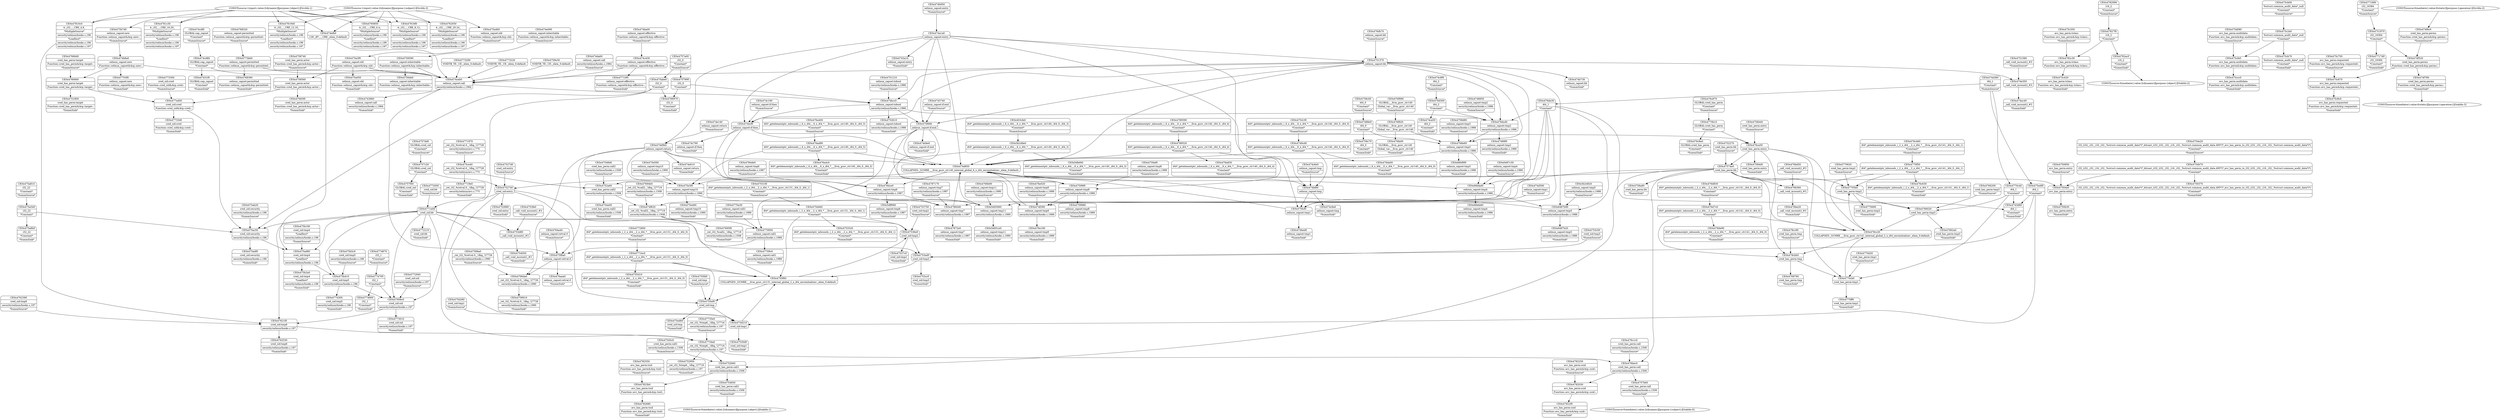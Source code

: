 digraph {
	CE0x4762530 [shape=record,shape=Mrecord,label="{CE0x4762530|cred_sid:tmp6|security/selinux/hooks.c,197|*SummSink*}"]
	CE0x4782250 [shape=record,shape=Mrecord,label="{CE0x4782250|avc_has_perm:ssid|Function::avc_has_perm&Arg::ssid::|*SummSource*}"]
	CE0x47709c0 [shape=record,shape=Mrecord,label="{CE0x47709c0|selinux_capset:call1|security/selinux/hooks.c,1989|*SummSink*}"]
	CE0x4752a60 [shape=record,shape=Mrecord,label="{CE0x4752a60|cred_has_perm:call2|security/selinux/hooks.c,1508}"]
	CE0x4771970 [shape=record,shape=Mrecord,label="{CE0x4771970|_ret_i32_%retval.0,_!dbg_!27728|security/selinux/avc.c,775|*SummSource*}"]
	CE0x478a830 [shape=record,shape=Mrecord,label="{CE0x478a830|i64*_getelementptr_inbounds_(_6_x_i64_,_6_x_i64_*___llvm_gcov_ctr140,_i64_0,_i64_4)|*Constant*|*SummSink*}"]
	CE0x47872e0 [shape=record,shape=Mrecord,label="{CE0x47872e0|selinux_capset:tmp7|security/selinux/hooks.c,1987|*SummSink*}"]
	CE0x4770b10 [shape=record,shape=Mrecord,label="{CE0x4770b10|GLOBAL:cred_has_perm|*Constant*}"]
	CE0x4770d20 [shape=record,shape=Mrecord,label="{CE0x4770d20|cred_has_perm:tmp1|*SummSource*}"]
	CE0x474b8a0 [shape=record,shape=Mrecord,label="{CE0x474b8a0|selinux_capset:new|Function::selinux_capset&Arg::new::}"]
	CE0x47504e0 [shape=record,shape=Mrecord,label="{CE0x47504e0|avc_has_perm:entry}"]
	CE0x4771bc0 [shape=record,shape=Mrecord,label="{CE0x4771bc0|i64*_getelementptr_inbounds_(_2_x_i64_,_2_x_i64_*___llvm_gcov_ctr131,_i64_0,_i64_0)|*Constant*}"]
	CE0x4751800 [shape=record,shape=Mrecord,label="{CE0x4751800|cred_has_perm:target|Function::cred_has_perm&Arg::target::|*SummSink*}"]
	CE0x47665f0 [shape=record,shape=Mrecord,label="{CE0x47665f0|cred_has_perm:actor|Function::cred_has_perm&Arg::actor::|*SummSink*}"]
	CE0x4773290 [shape=record,shape=Mrecord,label="{CE0x4773290|VOIDTB_TE:_CE:_elem_0:default:}"]
	"CONST[source:0(mediator),value:2(dynamic)][purpose:{subject}][SnkIdx:0]"
	CE0x4758a80 [shape=record,shape=Mrecord,label="{CE0x4758a80|cred_has_perm:bb|*SummSink*}"]
	CE0x474f620 [shape=record,shape=Mrecord,label="{CE0x474f620|_ret_i32_%call2,_!dbg_!27719|security/selinux/hooks.c,1508}"]
	CE0x47584d0 [shape=record,shape=Mrecord,label="{CE0x47584d0|cred_has_perm:entry|*SummSink*}"]
	"CONST[source:1(input),value:2(dynamic)][purpose:{subject}][SrcIdx:3]"
	CE0x47827f0 [shape=record,shape=Mrecord,label="{CE0x47827f0|i16_2|*Constant*}"]
	CE0x4768e60 [shape=record,shape=Mrecord,label="{CE0x4768e60|selinux_capset:tmp3|security/selinux/hooks.c,1986}"]
	CE0x478de90 [shape=record,shape=Mrecord,label="{CE0x478de90|i64*_getelementptr_inbounds_(_2_x_i64_,_2_x_i64_*___llvm_gcov_ctr141,_i64_0,_i64_0)|*Constant*|*SummSink*}"]
	CE0x4782030 [shape=record,shape=Mrecord,label="{CE0x4782030|avc_has_perm:ssid|Function::avc_has_perm&Arg::ssid::}"]
	CE0x475ed60 [shape=record,shape=Mrecord,label="{CE0x475ed60|cred_sid:tmp|*SummSink*}"]
	CE0x475ccc0 [shape=record,shape=Mrecord,label="{CE0x475ccc0|avc_has_perm:auditdata|Function::avc_has_perm&Arg::auditdata::|*SummSink*}"]
	CE0x4774300 [shape=record,shape=Mrecord,label="{CE0x4774300|cred_sid:tmp5|security/selinux/hooks.c,196|*SummSink*}"]
	CE0x4768320 [shape=record,shape=Mrecord,label="{CE0x4768320|selinux_capset:permitted|Function::selinux_capset&Arg::permitted::|*SummSource*}"]
	CE0x474c790 [shape=record,shape=Mrecord,label="{CE0x474c790|selinux_capset:if.then|*SummSink*}"]
	CE0x476db70 [shape=record,shape=Mrecord,label="{CE0x476db70|selinux_capset:bb|*SummSource*}"]
	CE0x474d850 [shape=record,shape=Mrecord,label="{CE0x474d850|COLLAPSED:_GCMRE___llvm_gcov_ctr140_internal_global_6_x_i64_zeroinitializer:_elem_0:default:}"]
	CE0x475e560 [shape=record,shape=Mrecord,label="{CE0x475e560|selinux_capset:tmp10|security/selinux/hooks.c,1990|*SummSource*}"]
	CE0x475e3f0 [shape=record,shape=Mrecord,label="{CE0x475e3f0|selinux_capset:tmp10|security/selinux/hooks.c,1990}"]
	CE0x47527d0 [shape=record,shape=Mrecord,label="{CE0x47527d0|cred_sid:entry|*SummSource*}"]
	CE0x5b24820 [shape=record,shape=Mrecord,label="{CE0x5b24820|selinux_capset:tmp5|security/selinux/hooks.c,1986|*SummSource*}"]
	CE0x474ca50 [shape=record,shape=Mrecord,label="{CE0x474ca50|i64_2|*Constant*|*SummSink*}"]
	CE0x4766200 [shape=record,shape=Mrecord,label="{CE0x4766200|cred_has_perm:tmp3|*SummSource*}"]
	CE0x66bfad0 [shape=record,shape=Mrecord,label="{CE0x66bfad0|selinux_capset:tmp4|security/selinux/hooks.c,1986}"]
	CE0x474c6e0 [shape=record,shape=Mrecord,label="{CE0x474c6e0|selinux_capset:tmp|*SummSource*}"]
	CE0x47488e0 [shape=record,shape=Mrecord,label="{CE0x47488e0|i64_0|*Constant*}"]
	CE0x475f8a0 [shape=record,shape=Mrecord,label="{CE0x475f8a0|selinux_capset:retval.0}"]
	CE0x66bfa60 [shape=record,shape=Mrecord,label="{CE0x66bfa60|selinux_capset:tmp4|security/selinux/hooks.c,1986|*SummSink*}"]
	CE0x4782550 [shape=record,shape=Mrecord,label="{CE0x4782550|avc_has_perm:tsid|Function::avc_has_perm&Arg::tsid::|*SummSource*}"]
	"CONST[source:0(mediator),value:2(dynamic)][purpose:{object}][SnkIdx:1]"
	CE0x47705b0 [shape=record,shape=Mrecord,label="{CE0x47705b0|cred_has_perm:tmp2}"]
	CE0x4768390 [shape=record,shape=Mrecord,label="{CE0x4768390|selinux_capset:permitted|Function::selinux_capset&Arg::permitted::|*SummSink*}"]
	CE0x476d830 [shape=record,shape=Mrecord,label="{CE0x476d830|i64*_getelementptr_inbounds_(_2_x_i64_,_2_x_i64_*___llvm_gcov_ctr141,_i64_0,_i64_0)|*Constant*|*SummSource*}"]
	CE0x4753cc0 [shape=record,shape=Mrecord,label="{CE0x4753cc0|cred_sid:tmp3|*SummSink*}"]
	CE0x4771e00 [shape=record,shape=Mrecord,label="{CE0x4771e00|cred_sid:bb}"]
	CE0x4743a10 [shape=record,shape=Mrecord,label="{CE0x4743a10|selinux_capset:entry|*SummSink*}"]
	CE0x475a8b0 [shape=record,shape=Mrecord,label="{CE0x475a8b0|i32_22|*Constant*|*SummSink*}"]
	CE0x4782ac0 [shape=record,shape=Mrecord,label="{CE0x4782ac0|i16_2|*Constant*|*SummSink*}"]
	CE0x475c750 [shape=record,shape=Mrecord,label="{CE0x475c750|avc_has_perm:requested|Function::avc_has_perm&Arg::requested::|*SummSource*}"]
	CE0x47536e0 [shape=record,shape=Mrecord,label="{CE0x47536e0|cred_sid:tmp2}"]
	CE0x4748950 [shape=record,shape=Mrecord,label="{CE0x4748950|selinux_capset:tmp2|security/selinux/hooks.c,1986|*SummSource*}"]
	CE0x47694b0 [shape=record,shape=Mrecord,label="{CE0x47694b0|_ret_i32_%call2,_!dbg_!27719|security/selinux/hooks.c,1508|*SummSource*}"]
	CE0x474c190 [shape=record,shape=Mrecord,label="{CE0x474c190|selinux_capset:if.then|*SummSource*}"]
	CE0x47823b0 [shape=record,shape=Mrecord,label="{CE0x47823b0|avc_has_perm:tsid|Function::avc_has_perm&Arg::tsid::}"]
	CE0x4782680 [shape=record,shape=Mrecord,label="{CE0x4782680|avc_has_perm:tsid|Function::avc_has_perm&Arg::tsid::|*SummSink*}"]
	CE0x476be20 [shape=record,shape=Mrecord,label="{CE0x476be20|_call_void_mcount()_#3|*SummSink*}"]
	CE0x475d280 [shape=record,shape=Mrecord,label="{CE0x475d280|cred_sid:tmp1|*SummSource*}"]
	CE0x475ab20 [shape=record,shape=Mrecord,label="{CE0x475ab20|cred_sid:security|security/selinux/hooks.c,196|*SummSource*}"]
	CE0x4787170 [shape=record,shape=Mrecord,label="{CE0x4787170|selinux_capset:tmp7|security/selinux/hooks.c,1987|*SummSource*}"]
	CE0x4768760 [shape=record,shape=Mrecord,label="{CE0x4768760|cred_has_perm:tmp|*SummSink*}"]
	CE0x4770f50 [shape=record,shape=Mrecord,label="{CE0x4770f50|i64*_getelementptr_inbounds_(_2_x_i64_,_2_x_i64_*___llvm_gcov_ctr141,_i64_0,_i64_1)|*Constant*}"]
	CE0x478cc90 [shape=record,shape=Mrecord,label="{CE0x478cc90|cred_has_perm:tmp|*SummSource*}"]
	CE0x474e610 [shape=record,shape=Mrecord,label="{CE0x474e610|selinux_capset:return|*SummSink*}"]
	CE0x47710f0 [shape=record,shape=Mrecord,label="{CE0x47710f0|selinux_capset:effective|Function::selinux_capset&Arg::effective::|*SummSink*}"]
	CE0x4772940 [shape=record,shape=Mrecord,label="{CE0x4772940|cred_sid:sid|security/selinux/hooks.c,197|*SummSource*}"]
	CE0x47810c0 [shape=record,shape=Mrecord,label="{CE0x47810c0|4:_i32,_:_CRE_4,8_|*MultipleSource*|security/selinux/hooks.c,196|*LoadInst*|security/selinux/hooks.c,196|security/selinux/hooks.c,197}"]
	CE0x47666d0 [shape=record,shape=Mrecord,label="{CE0x47666d0|cred_has_perm:target|Function::cred_has_perm&Arg::target::|*SummSource*}"]
	CE0x474cdf0 [shape=record,shape=Mrecord,label="{CE0x474cdf0|GLOBAL:cap_capset|*Constant*|*SummSource*}"]
	CE0x4758910 [shape=record,shape=Mrecord,label="{CE0x4758910|_ret_i32_%retval.0,_!dbg_!27726|security/selinux/hooks.c,1990|*SummSink*}"]
	CE0x47733d0 [shape=record,shape=Mrecord,label="{CE0x47733d0|cred_sid:cred|Function::cred_sid&Arg::cred::|*SummSink*}"]
	CE0x476e020 [shape=record,shape=Mrecord,label="{CE0x476e020|selinux_capset:tmp9|security/selinux/hooks.c,1989|*SummSource*}"]
	CE0x476c8e0 [shape=record,shape=Mrecord,label="{CE0x476c8e0|GLOBAL:cred_has_perm|*Constant*|*SummSink*}"]
	CE0x47530d0 [shape=record,shape=Mrecord,label="{CE0x47530d0|cred_sid:tmp1|*SummSink*}"]
	CE0x475ac50 [shape=record,shape=Mrecord,label="{CE0x475ac50|cred_sid:security|security/selinux/hooks.c,196}"]
	CE0x474bcc0 [shape=record,shape=Mrecord,label="{CE0x474bcc0|selinux_capset:tobool|security/selinux/hooks.c,1986}"]
	CE0x476a4c0 [shape=record,shape=Mrecord,label="{CE0x476a4c0|i64*_getelementptr_inbounds_(_6_x_i64_,_6_x_i64_*___llvm_gcov_ctr140,_i64_0,_i64_5)|*Constant*|*SummSink*}"]
	CE0x474bf80 [shape=record,shape=Mrecord,label="{CE0x474bf80|selinux_capset:tmp}"]
	CE0x4755ef0 [shape=record,shape=Mrecord,label="{CE0x4755ef0|cred_sid:tmp}"]
	CE0x4743960 [shape=record,shape=Mrecord,label="{CE0x4743960|selinux_capset:call|security/selinux/hooks.c,1984|*SummSink*}"]
	CE0x475d080 [shape=record,shape=Mrecord,label="{CE0x475d080|avc_has_perm:auditdata|Function::avc_has_perm&Arg::auditdata::|*SummSource*}"]
	CE0x475f680 [shape=record,shape=Mrecord,label="{CE0x475f680|selinux_capset:if.end}"]
	CE0x475a540 [shape=record,shape=Mrecord,label="{CE0x475a540|i32_22|*Constant*}"]
	CE0x47608c0 [shape=record,shape=Mrecord,label="{CE0x47608c0|cred_sid:sid|security/selinux/hooks.c,197}"]
	CE0x47574e0 [shape=record,shape=Mrecord,label="{CE0x47574e0|cred_has_perm:bb}"]
	CE0x47735e0 [shape=record,shape=Mrecord,label="{CE0x47735e0|_ret_i32_%tmp6,_!dbg_!27716|security/selinux/hooks.c,197|*SummSource*}"]
	CE0x47541f0 [shape=record,shape=Mrecord,label="{CE0x47541f0|i64*_getelementptr_inbounds_(_6_x_i64_,_6_x_i64_*___llvm_gcov_ctr140,_i64_0,_i64_0)|*Constant*|*SummSource*}"]
	CE0x47860d0 [shape=record,shape=Mrecord,label="{CE0x47860d0|selinux_capset:tmp7|security/selinux/hooks.c,1987}"]
	CE0x47822f0 [shape=record,shape=Mrecord,label="{CE0x47822f0|avc_has_perm:ssid|Function::avc_has_perm&Arg::ssid::|*SummSink*}"]
	CE0x47719e0 [shape=record,shape=Mrecord,label="{CE0x47719e0|_ret_i32_%retval.0,_!dbg_!27728|security/selinux/avc.c,775|*SummSink*}"]
	CE0x475a050 [shape=record,shape=Mrecord,label="{CE0x475a050|selinux_capset:old|Function::selinux_capset&Arg::old::|*SummSink*}"]
	CE0x4758d80 [shape=record,shape=Mrecord,label="{CE0x4758d80|selinux_capset:tmp3|security/selinux/hooks.c,1986|*SummSource*}"]
	CE0x47734a0 [shape=record,shape=Mrecord,label="{CE0x47734a0|_ret_i32_%tmp6,_!dbg_!27716|security/selinux/hooks.c,197}"]
	CE0x4772000 [shape=record,shape=Mrecord,label="{CE0x4772000|cred_sid:bb|*SummSource*}"]
	CE0x4753ad0 [shape=record,shape=Mrecord,label="{CE0x4753ad0|cred_sid:tmp3}"]
	CE0x4757f50 [shape=record,shape=Mrecord,label="{CE0x4757f50|GLOBAL:cred_sid|*Constant*|*SummSink*}"]
	CE0x4766970 [shape=record,shape=Mrecord,label="{CE0x4766970|i32_0|*Constant*|*SummSink*}"]
	CE0x4774900 [shape=record,shape=Mrecord,label="{CE0x4774900|i32_1|*Constant*|*SummSink*}"]
	CE0x476d300 [shape=record,shape=Mrecord,label="{CE0x476d300|i64_2|*Constant*}"]
	CE0x4782990 [shape=record,shape=Mrecord,label="{CE0x4782990|i16_2|*Constant*|*SummSource*}"]
	CE0x476bd50 [shape=record,shape=Mrecord,label="{CE0x476bd50|_call_void_mcount()_#3|*SummSource*}"]
	CE0x475b7d0 [shape=record,shape=Mrecord,label="{CE0x475b7d0|selinux_capset:new|Function::selinux_capset&Arg::new::|*SummSource*}"]
	CE0x474e140 [shape=record,shape=Mrecord,label="{CE0x474e140|selinux_capset:return|*SummSource*}"]
	CE0x474d380 [shape=record,shape=Mrecord,label="{CE0x474d380|i64_1|*Constant*|*SummSource*}"]
	CE0x475ce40 [shape=record,shape=Mrecord,label="{CE0x475ce40|_ret_i32_%retval.0,_!dbg_!27728|security/selinux/avc.c,775}"]
	CE0x474efb0 [shape=record,shape=Mrecord,label="{CE0x474efb0|128:_i8*,_:_CRE:_elem_0:default:}"]
	CE0x476f920 [shape=record,shape=Mrecord,label="{CE0x476f920|GLOBAL:__llvm_gcov_ctr140|Global_var:__llvm_gcov_ctr140}"]
	CE0x474ba00 [shape=record,shape=Mrecord,label="{CE0x474ba00|selinux_capset:effective|Function::selinux_capset&Arg::effective::|*SummSource*}"]
	CE0x4758c70 [shape=record,shape=Mrecord,label="{CE0x4758c70|i64_0|*Constant*|*SummSink*}"]
	CE0x474b950 [shape=record,shape=Mrecord,label="{CE0x474b950|selinux_capset:entry|*SummSource*}"]
	CE0x4759980 [shape=record,shape=Mrecord,label="{CE0x4759980|selinux_capset:tmp8|security/selinux/hooks.c,1989|*SummSink*}"]
	CE0x66bf9f0 [shape=record,shape=Mrecord,label="{CE0x66bf9f0|selinux_capset:tmp3|security/selinux/hooks.c,1986|*SummSink*}"]
	CE0x474ecf0 [shape=record,shape=Mrecord,label="{CE0x474ecf0|selinux_capset:if.then}"]
	CE0x4773300 [shape=record,shape=Mrecord,label="{CE0x4773300|cred_sid:cred|Function::cred_sid&Arg::cred::|*SummSource*}"]
	CE0x475b160 [shape=record,shape=Mrecord,label="{CE0x475b160|cred_sid:tmp4|*LoadInst*|security/selinux/hooks.c,196|*SummSource*}"]
	CE0x47545c0 [shape=record,shape=Mrecord,label="{CE0x47545c0|cred_has_perm:call1|security/selinux/hooks.c,1506|*SummSource*}"]
	CE0x4774700 [shape=record,shape=Mrecord,label="{CE0x4774700|i32_1|*Constant*}"]
	CE0x474cd80 [shape=record,shape=Mrecord,label="{CE0x474cd80|GLOBAL:cap_capset|*Constant*}"]
	CE0x475b410 [shape=record,shape=Mrecord,label="{CE0x475b410|cred_sid:tmp5|security/selinux/hooks.c,196}"]
	CE0x6487c30 [shape=record,shape=Mrecord,label="{CE0x6487c30|selinux_capset:tmp4|security/selinux/hooks.c,1986|*SummSource*}"]
	CE0x4782c30 [shape=record,shape=Mrecord,label="{CE0x4782c30|avc_has_perm:tclass|Function::avc_has_perm&Arg::tclass::}"]
	CE0x4753c50 [shape=record,shape=Mrecord,label="{CE0x4753c50|cred_sid:tmp3|*SummSource*}"]
	CE0x47662a0 [shape=record,shape=Mrecord,label="{CE0x47662a0|cred_has_perm:tmp3|*SummSink*}"]
	CE0x4784ce0 [shape=record,shape=Mrecord,label="{CE0x4784ce0|selinux_capset:tmp6|security/selinux/hooks.c,1987}"]
	CE0x475b5c0 [shape=record,shape=Mrecord,label="{CE0x475b5c0|cred_sid:tmp5|security/selinux/hooks.c,196|*SummSource*}"]
	CE0x4773bb0 [shape=record,shape=Mrecord,label="{CE0x4773bb0|selinux_capset:permitted|Function::selinux_capset&Arg::permitted::}"]
	CE0x476a400 [shape=record,shape=Mrecord,label="{CE0x476a400|i64*_getelementptr_inbounds_(_6_x_i64_,_6_x_i64_*___llvm_gcov_ctr140,_i64_0,_i64_5)|*Constant*|*SummSource*}"]
	CE0x4752b60 [shape=record,shape=Mrecord,label="{CE0x4752b60|cred_has_perm:call1|security/selinux/hooks.c,1506}"]
	CE0x475fcf0 [shape=record,shape=Mrecord,label="{CE0x475fcf0|selinux_capset:tmp1}"]
	CE0x475c420 [shape=record,shape=Mrecord,label="{CE0x475c420|avc_has_perm:tclass|Function::avc_has_perm&Arg::tclass::|*SummSink*}"]
	CE0x474ec40 [shape=record,shape=Mrecord,label="{CE0x474ec40|_call_void_mcount()_#3|*SummSink*}"]
	CE0x4770690 [shape=record,shape=Mrecord,label="{CE0x4770690|cred_has_perm:tmp2|*SummSink*}"]
	CE0x4772800 [shape=record,shape=Mrecord,label="{CE0x4772800|i64*_getelementptr_inbounds_(_2_x_i64_,_2_x_i64_*___llvm_gcov_ctr131,_i64_0,_i64_0)|*Constant*|*SummSource*}"]
	CE0x474d9b0 [shape=record,shape=Mrecord,label="{CE0x474d9b0|selinux_capset:return}"]
	CE0x4755fd0 [shape=record,shape=Mrecord,label="{CE0x4755fd0|cred_sid:tmp|*SummSource*}"]
	"CONST[source:0(mediator),value:0(static)][purpose:{operation}][SrcIdx:2]"
	CE0x4760850 [shape=record,shape=Mrecord,label="{CE0x4760850|4:_i32,_:_CRE_0,4_|*MultipleSource*|security/selinux/hooks.c,196|*LoadInst*|security/selinux/hooks.c,196|security/selinux/hooks.c,197}"]
	CE0x475d210 [shape=record,shape=Mrecord,label="{CE0x475d210|cred_sid:tmp1}"]
	CE0x47695f0 [shape=record,shape=Mrecord,label="{CE0x47695f0|_ret_i32_%call2,_!dbg_!27719|security/selinux/hooks.c,1508|*SummSink*}"]
	CE0x476c870 [shape=record,shape=Mrecord,label="{CE0x476c870|GLOBAL:cred_has_perm|*Constant*|*SummSource*}"]
	CE0x476c460 [shape=record,shape=Mrecord,label="{CE0x476c460|i64*_getelementptr_inbounds_(_2_x_i64_,_2_x_i64_*___llvm_gcov_ctr141,_i64_0,_i64_1)|*Constant*|*SummSource*}"]
	CE0x47599f0 [shape=record,shape=Mrecord,label="{CE0x47599f0|selinux_capset:tmp8|security/selinux/hooks.c,1989}"]
	CE0x4770950 [shape=record,shape=Mrecord,label="{CE0x4770950|selinux_capset:call1|security/selinux/hooks.c,1989}"]
	CE0x5d051e0 [shape=record,shape=Mrecord,label="{CE0x5d051e0|selinux_capset:tmp11|security/selinux/hooks.c,1990|*SummSink*}"]
	CE0x4751970 [shape=record,shape=Mrecord,label="{CE0x4751970|i32_16384|*Constant*}"]
	CE0x4752270 [shape=record,shape=Mrecord,label="{CE0x4752270|cred_has_perm:bb|*SummSource*}"]
	CE0x478cc20 [shape=record,shape=Mrecord,label="{CE0x478cc20|COLLAPSED:_GCMRE___llvm_gcov_ctr141_internal_global_2_x_i64_zeroinitializer:_elem_0:default:}"]
	CE0x47537c0 [shape=record,shape=Mrecord,label="{CE0x47537c0|cred_sid:tmp2|*SummSink*}"]
	CE0x403cfe0 [shape=record,shape=Mrecord,label="{CE0x403cfe0|i64*_getelementptr_inbounds_(_6_x_i64_,_6_x_i64_*___llvm_gcov_ctr140,_i64_0,_i64_3)|*Constant*|*SummSource*}"]
	CE0x475edf0 [shape=record,shape=Mrecord,label="{CE0x475edf0|i64_1|*Constant*}"]
	CE0x474f780 [shape=record,shape=Mrecord,label="{CE0x474f780|cred_has_perm:perms|Function::cred_has_perm&Arg::perms::|*SummSink*}"]
	CE0x4770c40 [shape=record,shape=Mrecord,label="{CE0x4770c40|i64_1|*Constant*}"]
	CE0x475a810 [shape=record,shape=Mrecord,label="{CE0x475a810|i32_22|*Constant*|*SummSource*}"]
	"CONST[source:1(input),value:2(dynamic)][purpose:{object}][SrcIdx:1]"
	CE0x4759590 [shape=record,shape=Mrecord,label="{CE0x4759590|selinux_capset:inheritable|Function::selinux_capset&Arg::inheritable::}"]
	CE0x4773220 [shape=record,shape=Mrecord,label="{CE0x4773220|VOIDTB_TE:_CE:_elem_0:default:}"]
	CE0x5d05060 [shape=record,shape=Mrecord,label="{CE0x5d05060|selinux_capset:tmp11|security/selinux/hooks.c,1990}"]
	CE0x47621f0 [shape=record,shape=Mrecord,label="{CE0x47621f0|cred_sid:tmp6|security/selinux/hooks.c,197}"]
	CE0x478cbb0 [shape=record,shape=Mrecord,label="{CE0x478cbb0|cred_has_perm:tmp}"]
	CE0x4758560 [shape=record,shape=Mrecord,label="{CE0x4758560|cred_has_perm:actor|Function::cred_has_perm&Arg::actor::}"]
	CE0x476f990 [shape=record,shape=Mrecord,label="{CE0x476f990|GLOBAL:__llvm_gcov_ctr140|Global_var:__llvm_gcov_ctr140|*SummSource*}"]
	CE0x4754e20 [shape=record,shape=Mrecord,label="{CE0x4754e20|i32_(i32,_i32,_i16,_i32,_%struct.common_audit_data*)*_bitcast_(i32_(i32,_i32,_i16,_i32,_%struct.common_audit_data.495*)*_avc_has_perm_to_i32_(i32,_i32,_i16,_i32,_%struct.common_audit_data*)*)|*Constant*|*SummSource*}"]
	CE0x475a460 [shape=record,shape=Mrecord,label="{CE0x475a460|selinux_capset:old|Function::selinux_capset&Arg::old::|*SummSource*}"]
	CE0x4755d10 [shape=record,shape=Mrecord,label="{CE0x4755d10|i64*_getelementptr_inbounds_(_2_x_i64_,_2_x_i64_*___llvm_gcov_ctr131,_i64_0,_i64_0)|*Constant*|*SummSink*}"]
	CE0x474ceb0 [shape=record,shape=Mrecord,label="{CE0x474ceb0|selinux_capset:call|security/selinux/hooks.c,1984}"]
	CE0x4750b30 [shape=record,shape=Mrecord,label="{CE0x4750b30|avc_has_perm:entry|*SummSink*}"]
	CE0x4751210 [shape=record,shape=Mrecord,label="{CE0x4751210|selinux_capset:tobool|security/selinux/hooks.c,1986|*SummSource*}"]
	CE0x474c9a0 [shape=record,shape=Mrecord,label="{CE0x474c9a0|selinux_capset:tmp|*SummSink*}"]
	CE0x4764a40 [shape=record,shape=Mrecord,label="{CE0x4764a40|selinux_capset:retval.0|*SummSource*}"]
	CE0x475abe0 [shape=record,shape=Mrecord,label="{CE0x475abe0|i32_0|*Constant*}"]
	CE0x4784de0 [shape=record,shape=Mrecord,label="{CE0x4784de0|selinux_capset:tmp6|security/selinux/hooks.c,1987|*SummSource*}"]
	CE0x4749cd0 [shape=record,shape=Mrecord,label="{CE0x4749cd0|i64*_getelementptr_inbounds_(_6_x_i64_,_6_x_i64_*___llvm_gcov_ctr140,_i64_0,_i64_0)|*Constant*}"]
	CE0x47431f0 [shape=record,shape=Mrecord,label="{CE0x47431f0|GLOBAL:cap_capset|*Constant*|*SummSink*}"]
	CE0x476de30 [shape=record,shape=Mrecord,label="{CE0x476de30|i64_1|*Constant*}"]
	CE0x4766020 [shape=record,shape=Mrecord,label="{CE0x4766020|cred_has_perm:tmp3}"]
	CE0x4757a00 [shape=record,shape=Mrecord,label="{CE0x4757a00|i32_0|*Constant*|*SummSource*}"]
	"CONST[source:0(mediator),value:0(static)][purpose:{operation}][SnkIdx:3]"
	CE0x4770a30 [shape=record,shape=Mrecord,label="{CE0x4770a30|selinux_capset:call1|security/selinux/hooks.c,1989|*SummSource*}"]
	CE0x4751580 [shape=record,shape=Mrecord,label="{CE0x4751580|_call_void_mcount()_#3|*SummSource*}"]
	CE0x474d4e0 [shape=record,shape=Mrecord,label="{CE0x474d4e0|selinux_capset:if.end|*SummSink*}"]
	CE0x4789590 [shape=record,shape=Mrecord,label="{CE0x4789590|i64*_getelementptr_inbounds_(_6_x_i64_,_6_x_i64_*___llvm_gcov_ctr140,_i64_0,_i64_4)|*Constant*|*SummSource*}"]
	CE0x477ed50 [shape=record,shape=Mrecord,label="{CE0x477ed50|cred_sid:cred|Function::cred_sid&Arg::cred::}"]
	CE0x474e090 [shape=record,shape=Mrecord,label="{CE0x474e090|selinux_capset:inheritable|Function::selinux_capset&Arg::inheritable::|*SummSource*}"]
	CE0x476ad90 [shape=record,shape=Mrecord,label="{CE0x476ad90|i64*_getelementptr_inbounds_(_6_x_i64_,_6_x_i64_*___llvm_gcov_ctr140,_i64_0,_i64_5)|*Constant*}"]
	CE0x4766b90 [shape=record,shape=Mrecord,label="{CE0x4766b90|selinux_capset:tmp11|security/selinux/hooks.c,1990|*SummSource*}"]
	CE0x4743740 [shape=record,shape=Mrecord,label="{CE0x4743740|selinux_capset:if.end|*SummSource*}"]
	CE0x4766da0 [shape=record,shape=Mrecord,label="{CE0x4766da0|_ret_i32_%retval.0,_!dbg_!27726|security/selinux/hooks.c,1990}"]
	CE0x4752950 [shape=record,shape=Mrecord,label="{CE0x4752950|_ret_i32_%tmp6,_!dbg_!27716|security/selinux/hooks.c,197|*SummSink*}"]
	CE0x4754b70 [shape=record,shape=Mrecord,label="{CE0x4754b70|i32_(i32,_i32,_i16,_i32,_%struct.common_audit_data*)*_bitcast_(i32_(i32,_i32,_i16,_i32,_%struct.common_audit_data.495*)*_avc_has_perm_to_i32_(i32,_i32,_i16,_i32,_%struct.common_audit_data*)*)|*Constant*}"]
	CE0x4759af0 [shape=record,shape=Mrecord,label="{CE0x4759af0|selinux_capset:tmp8|security/selinux/hooks.c,1989|*SummSource*}"]
	CE0x4770ff0 [shape=record,shape=Mrecord,label="{CE0x4770ff0|cred_has_perm:tmp1|*SummSink*}"]
	CE0x4752610 [shape=record,shape=Mrecord,label="{CE0x4752610|selinux_capset:tobool|security/selinux/hooks.c,1986|*SummSink*}"]
	CE0x4759e30 [shape=record,shape=Mrecord,label="{CE0x4759e30|VOIDTB_TE:_CE:_elem_0:default:}"]
	CE0x476fa00 [shape=record,shape=Mrecord,label="{CE0x476fa00|GLOBAL:__llvm_gcov_ctr140|Global_var:__llvm_gcov_ctr140|*SummSink*}"]
	CE0x4773010 [shape=record,shape=Mrecord,label="{CE0x4773010|cred_sid:sid|security/selinux/hooks.c,197|*SummSink*}"]
	CE0x47548d0 [shape=record,shape=Mrecord,label="{CE0x47548d0|cred_has_perm:call2|security/selinux/hooks.c,1508|*SummSource*}"]
	CE0x4771680 [shape=record,shape=Mrecord,label="{CE0x4771680|i32_16384|*Constant*|*SummSource*}"]
	CE0x47703f0 [shape=record,shape=Mrecord,label="{CE0x47703f0|selinux_capset:new|Function::selinux_capset&Arg::new::|*SummSink*}"]
	CE0x4758440 [shape=record,shape=Mrecord,label="{CE0x4758440|cred_has_perm:entry|*SummSource*}"]
	CE0x4757990 [shape=record,shape=Mrecord,label="{CE0x4757990|i32_0|*Constant*}"]
	CE0x5dff080 [shape=record,shape=Mrecord,label="{CE0x5dff080|selinux_capset:tmp6|security/selinux/hooks.c,1987|*SummSink*}"]
	CE0x475c2e0 [shape=record,shape=Mrecord,label="{CE0x475c2e0|%struct.common_audit_data*_null|*Constant*}"]
	CE0x47531f0 [shape=record,shape=Mrecord,label="{CE0x47531f0|i64*_getelementptr_inbounds_(_2_x_i64_,_2_x_i64_*___llvm_gcov_ctr131,_i64_0,_i64_1)|*Constant*|*SummSource*}"]
	CE0x475cfe0 [shape=record,shape=Mrecord,label="{CE0x475cfe0|avc_has_perm:auditdata|Function::avc_has_perm&Arg::auditdata::}"]
	CE0x4753320 [shape=record,shape=Mrecord,label="{CE0x4753320|i64*_getelementptr_inbounds_(_2_x_i64_,_2_x_i64_*___llvm_gcov_ctr131,_i64_0,_i64_1)|*Constant*|*SummSink*}"]
	CE0x474c8f0 [shape=record,shape=Mrecord,label="{CE0x474c8f0|i64_2|*Constant*|*SummSource*}"]
	CE0x4754050 [shape=record,shape=Mrecord,label="{CE0x4754050|_call_void_mcount()_#3|*SummSink*}"]
	CE0x476bec0 [shape=record,shape=Mrecord,label="{CE0x476bec0|cred_has_perm:call|security/selinux/hooks.c,1506}"]
	CE0x4789520 [shape=record,shape=Mrecord,label="{CE0x4789520|i64*_getelementptr_inbounds_(_6_x_i64_,_6_x_i64_*___llvm_gcov_ctr140,_i64_0,_i64_4)|*Constant*}"]
	CE0x6487b90 [shape=record,shape=Mrecord,label="{CE0x6487b90|selinux_capset:tmp5|security/selinux/hooks.c,1986}"]
	CE0x475cb70 [shape=record,shape=Mrecord,label="{CE0x475cb70|%struct.common_audit_data*_null|*Constant*|*SummSink*}"]
	CE0x476d7c0 [shape=record,shape=Mrecord,label="{CE0x476d7c0|i64*_getelementptr_inbounds_(_2_x_i64_,_2_x_i64_*___llvm_gcov_ctr141,_i64_0,_i64_0)|*Constant*}"]
	CE0x476da00 [shape=record,shape=Mrecord,label="{CE0x476da00|i64*_getelementptr_inbounds_(_6_x_i64_,_6_x_i64_*___llvm_gcov_ctr140,_i64_0,_i64_0)|*Constant*|*SummSink*}"]
	CE0x4752740 [shape=record,shape=Mrecord,label="{CE0x4752740|cred_sid:entry}"]
	CE0x475cb00 [shape=record,shape=Mrecord,label="{CE0x475cb00|%struct.common_audit_data*_null|*Constant*|*SummSource*}"]
	CE0x474a1a0 [shape=record,shape=Mrecord,label="{CE0x474a1a0|selinux_capset:entry}"]
	CE0x4762390 [shape=record,shape=Mrecord,label="{CE0x4762390|cred_sid:tmp6|security/selinux/hooks.c,197|*SummSource*}"]
	CE0x4772210 [shape=record,shape=Mrecord,label="{CE0x4772210|cred_sid:bb|*SummSink*}"]
	CE0x4757b60 [shape=record,shape=Mrecord,label="{CE0x4757b60|cred_has_perm:call|security/selinux/hooks.c,1506|*SummSink*}"]
	CE0x4752890 [shape=record,shape=Mrecord,label="{CE0x4752890|cred_sid:entry|*SummSink*}"]
	CE0x4770620 [shape=record,shape=Mrecord,label="{CE0x4770620|cred_has_perm:tmp2|*SummSource*}"]
	CE0x474f6c0 [shape=record,shape=Mrecord,label="{CE0x474f6c0|cred_has_perm:perms|Function::cred_has_perm&Arg::perms::|*SummSource*}"]
	CE0x4753fe0 [shape=record,shape=Mrecord,label="{CE0x4753fe0|_call_void_mcount()_#3|*SummSource*}"]
	CE0x4757c20 [shape=record,shape=Mrecord,label="{CE0x4757c20|GLOBAL:cred_sid|*Constant*}"]
	CE0x474f520 [shape=record,shape=Mrecord,label="{CE0x474f520|cred_has_perm:perms|Function::cred_has_perm&Arg::perms::}"]
	CE0x47816f0 [shape=record,shape=Mrecord,label="{CE0x47816f0|4:_i32,_:_CRE_8,12_|*MultipleSource*|security/selinux/hooks.c,196|*LoadInst*|security/selinux/hooks.c,196|security/selinux/hooks.c,197}"]
	CE0x4781940 [shape=record,shape=Mrecord,label="{CE0x4781940|4:_i32,_:_CRE_12,16_|*MultipleSource*|security/selinux/hooks.c,196|*LoadInst*|security/selinux/hooks.c,196|security/selinux/hooks.c,197}"]
	CE0x6487b20 [shape=record,shape=Mrecord,label="{CE0x6487b20|selinux_capset:tmp5|security/selinux/hooks.c,1986|*SummSink*}"]
	CE0x4766360 [shape=record,shape=Mrecord,label="{CE0x4766360|_call_void_mcount()_#3}"]
	CE0x475c350 [shape=record,shape=Mrecord,label="{CE0x475c350|avc_has_perm:tclass|Function::avc_has_perm&Arg::tclass::|*SummSource*}"]
	CE0x4757dd0 [shape=record,shape=Mrecord,label="{CE0x4757dd0|GLOBAL:cred_sid|*Constant*|*SummSource*}"]
	CE0x475adf0 [shape=record,shape=Mrecord,label="{CE0x475adf0|cred_sid:security|security/selinux/hooks.c,196|*SummSink*}"]
	CE0x47489f0 [shape=record,shape=Mrecord,label="{CE0x47489f0|selinux_capset:tmp2|security/selinux/hooks.c,1986|*SummSink*}"]
	CE0x4774870 [shape=record,shape=Mrecord,label="{CE0x4774870|i32_1|*Constant*|*SummSource*}"]
	"CONST[source:0(mediator),value:2(dynamic)][purpose:{object}][SnkIdx:2]"
	CE0x475c8c0 [shape=record,shape=Mrecord,label="{CE0x475c8c0|avc_has_perm:requested|Function::avc_has_perm&Arg::requested::|*SummSink*}"]
	CE0x5dfef40 [shape=record,shape=Mrecord,label="{CE0x5dfef40|i64*_getelementptr_inbounds_(_6_x_i64_,_6_x_i64_*___llvm_gcov_ctr140,_i64_0,_i64_3)|*Constant*|*SummSink*}"]
	CE0x474b730 [shape=record,shape=Mrecord,label="{CE0x474b730|selinux_capset:bb|*SummSink*}"]
	CE0x4770cb0 [shape=record,shape=Mrecord,label="{CE0x4770cb0|cred_has_perm:tmp1}"]
	CE0x4753750 [shape=record,shape=Mrecord,label="{CE0x4753750|cred_sid:tmp2|*SummSource*}"]
	CE0x4756de0 [shape=record,shape=Mrecord,label="{CE0x4756de0|selinux_capset:inheritable|Function::selinux_capset&Arg::inheritable::|*SummSink*}"]
	CE0x476dcd0 [shape=record,shape=Mrecord,label="{CE0x476dcd0|selinux_capset:tmp2|security/selinux/hooks.c,1986}"]
	CE0x476aea0 [shape=record,shape=Mrecord,label="{CE0x476aea0|selinux_capset:retval.0|*SummSink*}"]
	CE0x4754650 [shape=record,shape=Mrecord,label="{CE0x4754650|cred_has_perm:call1|security/selinux/hooks.c,1506|*SummSink*}"]
	CE0x474da60 [shape=record,shape=Mrecord,label="{CE0x474da60|selinux_capset:call|security/selinux/hooks.c,1984|*SummSource*}"]
	CE0x4755f60 [shape=record,shape=Mrecord,label="{CE0x4755f60|COLLAPSED:_GCMRE___llvm_gcov_ctr131_internal_global_2_x_i64_zeroinitializer:_elem_0:default:}"]
	CE0x475e460 [shape=record,shape=Mrecord,label="{CE0x475e460|selinux_capset:tmp10|security/selinux/hooks.c,1990|*SummSink*}"]
	CE0x5b248e0 [shape=record,shape=Mrecord,label="{CE0x5b248e0|i64*_getelementptr_inbounds_(_6_x_i64_,_6_x_i64_*___llvm_gcov_ctr140,_i64_0,_i64_3)|*Constant*}"]
	CE0x474c430 [shape=record,shape=Mrecord,label="{CE0x474c430|selinux_capset:effective|Function::selinux_capset&Arg::effective::}"]
	CE0x476e190 [shape=record,shape=Mrecord,label="{CE0x476e190|selinux_capset:tmp9|security/selinux/hooks.c,1989|*SummSink*}"]
	CE0x4750850 [shape=record,shape=Mrecord,label="{CE0x4750850|avc_has_perm:entry|*SummSource*}"]
	CE0x47717d0 [shape=record,shape=Mrecord,label="{CE0x47717d0|i32_16384|*Constant*|*SummSink*}"]
	CE0x475b2e0 [shape=record,shape=Mrecord,label="{CE0x475b2e0|cred_sid:tmp4|*LoadInst*|security/selinux/hooks.c,196|*SummSink*}"]
	CE0x4751370 [shape=record,shape=Mrecord,label="{CE0x4751370|selinux_capset:bb}"]
	CE0x474bed0 [shape=record,shape=Mrecord,label="{CE0x474bed0|selinux_capset:tmp1|*SummSink*}"]
	CE0x4758c00 [shape=record,shape=Mrecord,label="{CE0x4758c00|i64_0|*Constant*|*SummSource*}"]
	CE0x474e350 [shape=record,shape=Mrecord,label="{CE0x474e350|_call_void_mcount()_#3}"]
	CE0x4762050 [shape=record,shape=Mrecord,label="{CE0x4762050|4:_i32,_:_CRE_20,24_|*MultipleSource*|security/selinux/hooks.c,196|*LoadInst*|security/selinux/hooks.c,196|security/selinux/hooks.c,197}"]
	CE0x4750370 [shape=record,shape=Mrecord,label="{CE0x4750370|i32_(i32,_i32,_i16,_i32,_%struct.common_audit_data*)*_bitcast_(i32_(i32,_i32,_i16,_i32,_%struct.common_audit_data.495*)*_avc_has_perm_to_i32_(i32,_i32,_i16,_i32,_%struct.common_audit_data*)*)|*Constant*|*SummSink*}"]
	CE0x474f290 [shape=record,shape=Mrecord,label="{CE0x474f290|selinux_capset:tmp9|security/selinux/hooks.c,1989}"]
	CE0x4758740 [shape=record,shape=Mrecord,label="{CE0x4758740|cred_has_perm:actor|Function::cred_has_perm&Arg::actor::|*SummSource*}"]
	CE0x476ca50 [shape=record,shape=Mrecord,label="{CE0x476ca50|cred_has_perm:entry}"]
	CE0x475ad80 [shape=record,shape=Mrecord,label="{CE0x475ad80|cred_sid:tmp4|*LoadInst*|security/selinux/hooks.c,196}"]
	CE0x4766660 [shape=record,shape=Mrecord,label="{CE0x4766660|cred_has_perm:target|Function::cred_has_perm&Arg::target::}"]
	CE0x4754a00 [shape=record,shape=Mrecord,label="{CE0x4754a00|cred_has_perm:call2|security/selinux/hooks.c,1508|*SummSink*}"]
	CE0x475d460 [shape=record,shape=Mrecord,label="{CE0x475d460|i64*_getelementptr_inbounds_(_2_x_i64_,_2_x_i64_*___llvm_gcov_ctr131,_i64_0,_i64_1)|*Constant*}"]
	CE0x474d590 [shape=record,shape=Mrecord,label="{CE0x474d590|selinux_capset:tmp1|*SummSource*}"]
	CE0x4753d80 [shape=record,shape=Mrecord,label="{CE0x4753d80|_call_void_mcount()_#3}"]
	CE0x476c1c0 [shape=record,shape=Mrecord,label="{CE0x476c1c0|cred_has_perm:call|security/selinux/hooks.c,1506|*SummSource*}"]
	CE0x475a3f0 [shape=record,shape=Mrecord,label="{CE0x475a3f0|selinux_capset:old|Function::selinux_capset&Arg::old::}"]
	CE0x47588a0 [shape=record,shape=Mrecord,label="{CE0x47588a0|_ret_i32_%retval.0,_!dbg_!27726|security/selinux/hooks.c,1990|*SummSource*}"]
	CE0x476c630 [shape=record,shape=Mrecord,label="{CE0x476c630|i64*_getelementptr_inbounds_(_2_x_i64_,_2_x_i64_*___llvm_gcov_ctr141,_i64_0,_i64_1)|*Constant*|*SummSink*}"]
	CE0x475c670 [shape=record,shape=Mrecord,label="{CE0x475c670|avc_has_perm:requested|Function::avc_has_perm&Arg::requested::}"]
	CE0x4743d80 [shape=record,shape=Mrecord,label="{CE0x4743d80|i64_1|*Constant*|*SummSink*}"]
	CE0x4781c30 [shape=record,shape=Mrecord,label="{CE0x4781c30|4:_i32,_:_CRE_16,20_|*MultipleSource*|security/selinux/hooks.c,196|*LoadInst*|security/selinux/hooks.c,196|security/selinux/hooks.c,197}"]
	CE0x66bfad0 -> CE0x66bfa60
	CE0x475fcf0 -> CE0x474d850
	CE0x4758560 -> CE0x477ed50
	CE0x47827f0 -> CE0x4782c30
	CE0x4771bc0 -> CE0x4755f60
	CE0x4770950 -> CE0x475f8a0
	CE0x4755ef0 -> CE0x475ed60
	CE0x6487c30 -> CE0x66bfad0
	CE0x47621f0 -> CE0x47734a0
	CE0x4766660 -> CE0x477ed50
	CE0x475e3f0 -> CE0x5d05060
	CE0x4773220 -> CE0x474ceb0
	CE0x475d080 -> CE0x475cfe0
	CE0x476de30 -> CE0x47860d0
	CE0x4754b70 -> CE0x4750370
	CE0x4751370 -> CE0x474b730
	CE0x476de30 -> CE0x6487b90
	CE0x475ac50 -> CE0x475adf0
	"CONST[source:1(input),value:2(dynamic)][purpose:{subject}][SrcIdx:3]" -> CE0x4760850
	CE0x47536e0 -> CE0x47537c0
	CE0x474ceb0 -> CE0x4743960
	CE0x4766360 -> CE0x476be20
	CE0x4754e20 -> CE0x4754b70
	CE0x476d7c0 -> CE0x478de90
	CE0x4751370 -> CE0x4768e60
	CE0x4773bb0 -> CE0x474ceb0
	"CONST[source:1(input),value:2(dynamic)][purpose:{subject}][SrcIdx:3]" -> CE0x475a460
	CE0x4782550 -> CE0x47823b0
	CE0x4753ad0 -> CE0x4755f60
	CE0x475abe0 -> CE0x47608c0
	CE0x47574e0 -> CE0x4766360
	CE0x47574e0 -> CE0x47504e0
	CE0x474a1a0 -> CE0x475f680
	CE0x475ab20 -> CE0x475ac50
	CE0x474f290 -> CE0x474d850
	CE0x474d850 -> CE0x4784ce0
	CE0x4758d80 -> CE0x4768e60
	CE0x4770cb0 -> CE0x4770ff0
	CE0x475abe0 -> CE0x4766970
	CE0x5d05060 -> CE0x474d850
	CE0x475c2e0 -> CE0x475cfe0
	CE0x474da60 -> CE0x474ceb0
	CE0x474d9b0 -> CE0x5d05060
	CE0x476ca50 -> CE0x47574e0
	CE0x474d850 -> CE0x475e3f0
	CE0x4771680 -> CE0x4751970
	CE0x474f290 -> CE0x476e190
	CE0x475b160 -> CE0x475ad80
	CE0x4751370 -> CE0x476dcd0
	CE0x475e3f0 -> CE0x475e460
	CE0x47531f0 -> CE0x475d460
	CE0x5b248e0 -> CE0x5dfef40
	CE0x474f6c0 -> CE0x474f520
	CE0x47599f0 -> CE0x4759980
	CE0x4772940 -> CE0x47608c0
	"CONST[source:1(input),value:2(dynamic)][purpose:{subject}][SrcIdx:3]" -> CE0x4762050
	CE0x4770a30 -> CE0x4770950
	CE0x47666d0 -> CE0x4766660
	CE0x474ba00 -> CE0x474c430
	CE0x476ad90 -> CE0x474d850
	CE0x475b7d0 -> CE0x474b8a0
	CE0x4782ac0 -> "CONST[source:0(mediator),value:2(dynamic)][purpose:{object}][SnkIdx:2]"
	CE0x403cfe0 -> CE0x5b248e0
	CE0x474d850 -> CE0x474bf80
	CE0x474b8a0 -> CE0x47703f0
	CE0x4753750 -> CE0x47536e0
	CE0x475fcf0 -> CE0x474bed0
	CE0x474bcc0 -> CE0x474ecf0
	CE0x4751580 -> CE0x474e350
	CE0x4772800 -> CE0x4771bc0
	CE0x4757b60 -> "CONST[source:0(mediator),value:2(dynamic)][purpose:{subject}][SnkIdx:0]"
	CE0x5b248e0 -> CE0x474d850
	CE0x47734a0 -> CE0x4752950
	CE0x474d9b0 -> CE0x4766da0
	CE0x476ad90 -> CE0x475e3f0
	CE0x4770950 -> CE0x47709c0
	CE0x476e020 -> CE0x474f290
	CE0x66bfad0 -> CE0x6487b90
	CE0x4752740 -> CE0x4755ef0
	CE0x478cc90 -> CE0x478cbb0
	CE0x476c1c0 -> CE0x476bec0
	CE0x478cbb0 -> CE0x4770cb0
	CE0x47574e0 -> CE0x4766020
	CE0x4782c30 -> CE0x475c420
	CE0x476de30 -> CE0x474f290
	CE0x4751970 -> CE0x474f520
	CE0x475d460 -> CE0x4755f60
	CE0x47548d0 -> CE0x4752a60
	CE0x475c350 -> CE0x4782c30
	CE0x476bd50 -> CE0x4766360
	CE0x476de30 -> CE0x476dcd0
	CE0x47574e0 -> CE0x4752a60
	CE0x474b8a0 -> CE0x474ceb0
	CE0x4751970 -> CE0x47717d0
	CE0x476d830 -> CE0x476d7c0
	CE0x4789520 -> CE0x474d850
	CE0x4752a60 -> CE0x4754a00
	CE0x47527d0 -> CE0x4752740
	CE0x4758440 -> CE0x476ca50
	CE0x474e140 -> CE0x474d9b0
	CE0x475a540 -> CE0x475a8b0
	CE0x4771e00 -> CE0x475b410
	CE0x475ac50 -> CE0x475ad80
	CE0x476f920 -> CE0x476fa00
	CE0x4752740 -> CE0x4752890
	CE0x474cd80 -> CE0x474ceb0
	CE0x476ca50 -> CE0x478cbb0
	CE0x475f8a0 -> CE0x476aea0
	CE0x475f680 -> CE0x474f290
	CE0x474bcc0 -> CE0x476dcd0
	CE0x4774700 -> CE0x4774900
	CE0x4772000 -> CE0x4771e00
	CE0x476de30 -> CE0x4743d80
	CE0x4764a40 -> CE0x475f8a0
	CE0x4784de0 -> CE0x4784ce0
	CE0x4750850 -> CE0x47504e0
	CE0x6487b90 -> CE0x474d850
	CE0x4768320 -> CE0x4773bb0
	"CONST[source:1(input),value:2(dynamic)][purpose:{object}][SrcIdx:1]" -> CE0x474efb0
	CE0x474bf80 -> CE0x474c9a0
	"CONST[source:1(input),value:2(dynamic)][purpose:{object}][SrcIdx:1]" -> CE0x475b7d0
	CE0x47734a0 -> CE0x476bec0
	CE0x47823b0 -> CE0x4782680
	CE0x476d7c0 -> CE0x478cbb0
	CE0x4752740 -> CE0x4771e00
	CE0x4757c20 -> CE0x4752740
	CE0x4771e00 -> CE0x475ad80
	CE0x474b950 -> CE0x474a1a0
	"CONST[source:1(input),value:2(dynamic)][purpose:{subject}][SrcIdx:3]" -> CE0x4781940
	CE0x476f920 -> CE0x4768e60
	CE0x474d380 -> CE0x4770c40
	CE0x474d590 -> CE0x475fcf0
	CE0x475a3f0 -> CE0x475a050
	CE0x4771e00 -> CE0x47621f0
	"CONST[source:1(input),value:2(dynamic)][purpose:{object}][SrcIdx:1]" -> CE0x4762050
	CE0x4755fd0 -> CE0x4755ef0
	CE0x4752740 -> CE0x4755f60
	CE0x475f680 -> CE0x474d850
	CE0x4787170 -> CE0x47860d0
	CE0x475d460 -> CE0x4753320
	CE0x474b8a0 -> CE0x4766660
	CE0x475a3f0 -> CE0x474ceb0
	"CONST[source:1(input),value:2(dynamic)][purpose:{subject}][SrcIdx:3]" -> CE0x4781c30
	CE0x474d380 -> CE0x476de30
	CE0x4789520 -> CE0x478a830
	CE0x4784ce0 -> CE0x47860d0
	CE0x4757990 -> CE0x474bcc0
	CE0x476bec0 -> CE0x4757b60
	CE0x4753fe0 -> CE0x4753d80
	CE0x474c8f0 -> CE0x476d300
	CE0x4771e00 -> CE0x47734a0
	CE0x475ad80 -> CE0x475b410
	CE0x474ecf0 -> CE0x47860d0
	CE0x476db70 -> CE0x4751370
	CE0x4770f50 -> CE0x47705b0
	CE0x47827f0 -> CE0x4782ac0
	CE0x474d9b0 -> CE0x475e3f0
	CE0x4766020 -> CE0x47662a0
	CE0x47504e0 -> CE0x4750b30
	CE0x4766b90 -> CE0x5d05060
	CE0x4753d80 -> CE0x4754050
	CE0x474f780 -> "CONST[source:0(mediator),value:0(static)][purpose:{operation}][SnkIdx:3]"
	CE0x476a400 -> CE0x476ad90
	CE0x475a3f0 -> CE0x4758560
	CE0x476ca50 -> CE0x478cc20
	CE0x4770b10 -> CE0x476ca50
	CE0x47705b0 -> CE0x4770690
	CE0x4773bb0 -> CE0x4768390
	CE0x4770c40 -> CE0x4770cb0
	CE0x4771e00 -> CE0x4753ad0
	CE0x47545c0 -> CE0x4752b60
	CE0x475f680 -> CE0x47599f0
	CE0x475b410 -> CE0x4774300
	CE0x4757a00 -> CE0x4757990
	CE0x4768e60 -> CE0x66bfad0
	CE0x474ecf0 -> CE0x474c790
	CE0x474a1a0 -> CE0x475fcf0
	CE0x475e560 -> CE0x475e3f0
	CE0x4751370 -> CE0x474bcc0
	CE0x476d300 -> CE0x476dcd0
	CE0x474d9b0 -> CE0x475f8a0
	CE0x476dcd0 -> CE0x47489f0
	CE0x474ecf0 -> CE0x474d850
	CE0x476dcd0 -> CE0x4768e60
	CE0x4766200 -> CE0x4766020
	CE0x474f620 -> CE0x4770950
	CE0x475cb00 -> CE0x475c2e0
	CE0x4743740 -> CE0x475f680
	CE0x475a460 -> CE0x475a3f0
	CE0x474efb0 -> CE0x475ad80
	CE0x4782250 -> CE0x4782030
	CE0x4771e00 -> CE0x475ac50
	CE0x4752b60 -> CE0x4754650
	CE0x474c430 -> CE0x47710f0
	CE0x4751370 -> CE0x6487b90
	CE0x4755f60 -> CE0x4755ef0
	CE0x474bcc0 -> CE0x475f680
	CE0x476c870 -> CE0x4770b10
	CE0x474d850 -> CE0x47599f0
	CE0x47608c0 -> CE0x47621f0
	CE0x4758c00 -> CE0x47488e0
	CE0x6487b90 -> CE0x6487b20
	CE0x4771970 -> CE0x475ce40
	CE0x474efb0 -> CE0x474ceb0
	CE0x4762390 -> CE0x47621f0
	CE0x47860d0 -> CE0x474d850
	CE0x4771bc0 -> CE0x4755ef0
	CE0x474cd80 -> CE0x47431f0
	CE0x47734a0 -> CE0x4752b60
	CE0x475ad80 -> CE0x475b2e0
	CE0x475ce40 -> CE0x4752a60
	"CONST[source:1(input),value:2(dynamic)][purpose:{subject}][SrcIdx:3]" -> CE0x47816f0
	CE0x474ceb0 -> CE0x475f8a0
	CE0x4774700 -> CE0x47608c0
	CE0x4751370 -> CE0x66bfad0
	CE0x4766660 -> CE0x4751800
	"CONST[source:1(input),value:2(dynamic)][purpose:{subject}][SrcIdx:3]" -> CE0x474efb0
	"CONST[source:1(input),value:2(dynamic)][purpose:{object}][SrcIdx:1]" -> CE0x4781c30
	CE0x4757dd0 -> CE0x4757c20
	CE0x474c190 -> CE0x474ecf0
	CE0x4782030 -> CE0x47822f0
	CE0x4774870 -> CE0x4774700
	"CONST[source:1(input),value:2(dynamic)][purpose:{subject}][SrcIdx:3]" -> CE0x47810c0
	CE0x475f680 -> CE0x4770950
	CE0x474e350 -> CE0x474ec40
	CE0x4759590 -> CE0x474ceb0
	CE0x4754b70 -> CE0x47504e0
	CE0x4770b10 -> CE0x476c8e0
	CE0x47574e0 -> CE0x4752740
	"CONST[source:0(mediator),value:0(static)][purpose:{operation}][SrcIdx:2]" -> CE0x474f6c0
	CE0x4773290 -> CE0x474ceb0
	CE0x4773300 -> CE0x477ed50
	CE0x476de30 -> CE0x475fcf0
	CE0x47574e0 -> CE0x4758a80
	CE0x474a1a0 -> CE0x474bf80
	CE0x474cdf0 -> CE0x474cd80
	CE0x4768e60 -> CE0x474d850
	CE0x476bec0 -> CE0x4782030
	CE0x474ceb0 -> CE0x474bcc0
	CE0x47574e0 -> CE0x476bec0
	CE0x4753c50 -> CE0x4753ad0
	CE0x474c6e0 -> CE0x474bf80
	CE0x475c2e0 -> CE0x475cb70
	CE0x47608c0 -> CE0x4773010
	CE0x474c430 -> CE0x474ceb0
	CE0x478cc20 -> CE0x47705b0
	CE0x47488e0 -> CE0x4758c70
	CE0x4759e30 -> CE0x474ceb0
	CE0x475edf0 -> CE0x4743d80
	CE0x47536e0 -> CE0x4753ad0
	CE0x4758560 -> CE0x47665f0
	CE0x474bf80 -> CE0x475fcf0
	CE0x474bcc0 -> CE0x4752610
	CE0x474ecf0 -> CE0x4784ce0
	CE0x47621f0 -> CE0x4762530
	CE0x4789590 -> CE0x4789520
	CE0x475ce40 -> CE0x47719e0
	"CONST[source:1(input),value:2(dynamic)][purpose:{object}][SrcIdx:1]" -> CE0x47816f0
	CE0x4755ef0 -> CE0x475d210
	CE0x4752740 -> CE0x475d210
	CE0x4766020 -> CE0x478cc20
	CE0x4759af0 -> CE0x47599f0
	CE0x4757990 -> CE0x4766970
	CE0x475b5c0 -> CE0x475b410
	CE0x4751370 -> CE0x474e350
	CE0x475b410 -> CE0x47608c0
	CE0x4751370 -> CE0x474ceb0
	CE0x478cc20 -> CE0x478cbb0
	CE0x474d9b0 -> CE0x474e610
	CE0x4757c20 -> CE0x4757f50
	CE0x4748950 -> CE0x476dcd0
	CE0x475edf0 -> CE0x4753ad0
	CE0x475edf0 -> CE0x475d210
	CE0x474a1a0 -> CE0x474d9b0
	CE0x474f520 -> CE0x474f780
	CE0x475a810 -> CE0x475a540
	CE0x4749cd0 -> CE0x474d850
	CE0x476d7c0 -> CE0x478cc20
	CE0x474a1a0 -> CE0x474d850
	CE0x475c670 -> CE0x475c8c0
	CE0x5b24820 -> CE0x6487b90
	CE0x5d05060 -> CE0x5d051e0
	CE0x477ed50 -> CE0x47733d0
	CE0x4751370 -> CE0x475f680
	CE0x474e090 -> CE0x4759590
	CE0x476c460 -> CE0x4770f50
	CE0x4757a00 -> CE0x475abe0
	CE0x477ed50 -> CE0x475ac50
	CE0x47588a0 -> CE0x4766da0
	CE0x4771e00 -> CE0x4753d80
	CE0x475d210 -> CE0x47530d0
	CE0x47574e0 -> CE0x47705b0
	CE0x4770f50 -> CE0x476c630
	CE0x474f520 -> CE0x475c670
	"CONST[source:1(input),value:2(dynamic)][purpose:{object}][SrcIdx:1]" -> CE0x4760850
	CE0x4768e60 -> CE0x66bf9f0
	CE0x4758740 -> CE0x4758560
	CE0x4784ce0 -> CE0x5dff080
	CE0x47541f0 -> CE0x4749cd0
	CE0x4754650 -> "CONST[source:0(mediator),value:2(dynamic)][purpose:{object}][SnkIdx:1]"
	CE0x47735e0 -> CE0x47734a0
	CE0x4751210 -> CE0x474bcc0
	CE0x4770620 -> CE0x47705b0
	CE0x4770cb0 -> CE0x478cc20
	CE0x4749cd0 -> CE0x474bf80
	CE0x474d850 -> CE0x66bfad0
	CE0x47574e0 -> CE0x4752b60
	CE0x4751370 -> CE0x474d850
	CE0x4752a60 -> CE0x474f620
	CE0x47810c0 -> CE0x47621f0
	CE0x47860d0 -> CE0x47872e0
	CE0x476d300 -> CE0x474ca50
	CE0x475d210 -> CE0x4755f60
	CE0x47705b0 -> CE0x4766020
	CE0x475d280 -> CE0x475d210
	CE0x474d9b0 -> CE0x474d850
	CE0x474f620 -> CE0x47695f0
	CE0x476f990 -> CE0x476f920
	CE0x474a1a0 -> CE0x4751370
	CE0x5b248e0 -> CE0x4784ce0
	CE0x4771e00 -> CE0x47608c0
	CE0x474a1a0 -> CE0x4743a10
	CE0x47574e0 -> CE0x478cc20
	CE0x474a1a0 -> CE0x474ecf0
	CE0x474d380 -> CE0x475edf0
	CE0x47694b0 -> CE0x474f620
	CE0x4749cd0 -> CE0x476da00
	CE0x4789520 -> CE0x47599f0
	CE0x47574e0 -> CE0x474f620
	CE0x4770c40 -> CE0x4766020
	CE0x4752b60 -> CE0x47823b0
	CE0x4752270 -> CE0x47574e0
	CE0x478cbb0 -> CE0x4768760
	CE0x47488e0 -> CE0x4768e60
	CE0x4766da0 -> CE0x4758910
	CE0x4751370 -> CE0x474ecf0
	CE0x475d460 -> CE0x47536e0
	CE0x476ca50 -> CE0x4770cb0
	CE0x4771e00 -> CE0x47536e0
	CE0x4771bc0 -> CE0x4755d10
	CE0x4770f50 -> CE0x478cc20
	CE0x476ca50 -> CE0x47584d0
	"CONST[source:1(input),value:2(dynamic)][purpose:{object}][SrcIdx:1]" -> CE0x4781940
	CE0x475f8a0 -> CE0x4766da0
	CE0x476de30 -> CE0x5d05060
	CE0x475cfe0 -> CE0x475ccc0
	CE0x4770c40 -> CE0x4743d80
	"CONST[source:1(input),value:2(dynamic)][purpose:{object}][SrcIdx:1]" -> CE0x47810c0
	CE0x476ad90 -> CE0x476a4c0
	CE0x47599f0 -> CE0x474f290
	CE0x4771e00 -> CE0x4772210
	CE0x475f680 -> CE0x476ca50
	CE0x475a540 -> CE0x475ac50
	CE0x4755f60 -> CE0x47536e0
	CE0x4771e00 -> CE0x4755f60
	CE0x4782990 -> CE0x47827f0
	CE0x475abe0 -> CE0x475ac50
	CE0x4770d20 -> CE0x4770cb0
	CE0x4759590 -> CE0x4756de0
	CE0x475c750 -> CE0x475c670
	CE0x4753ad0 -> CE0x4753cc0
	CE0x475f680 -> CE0x474d4e0
}